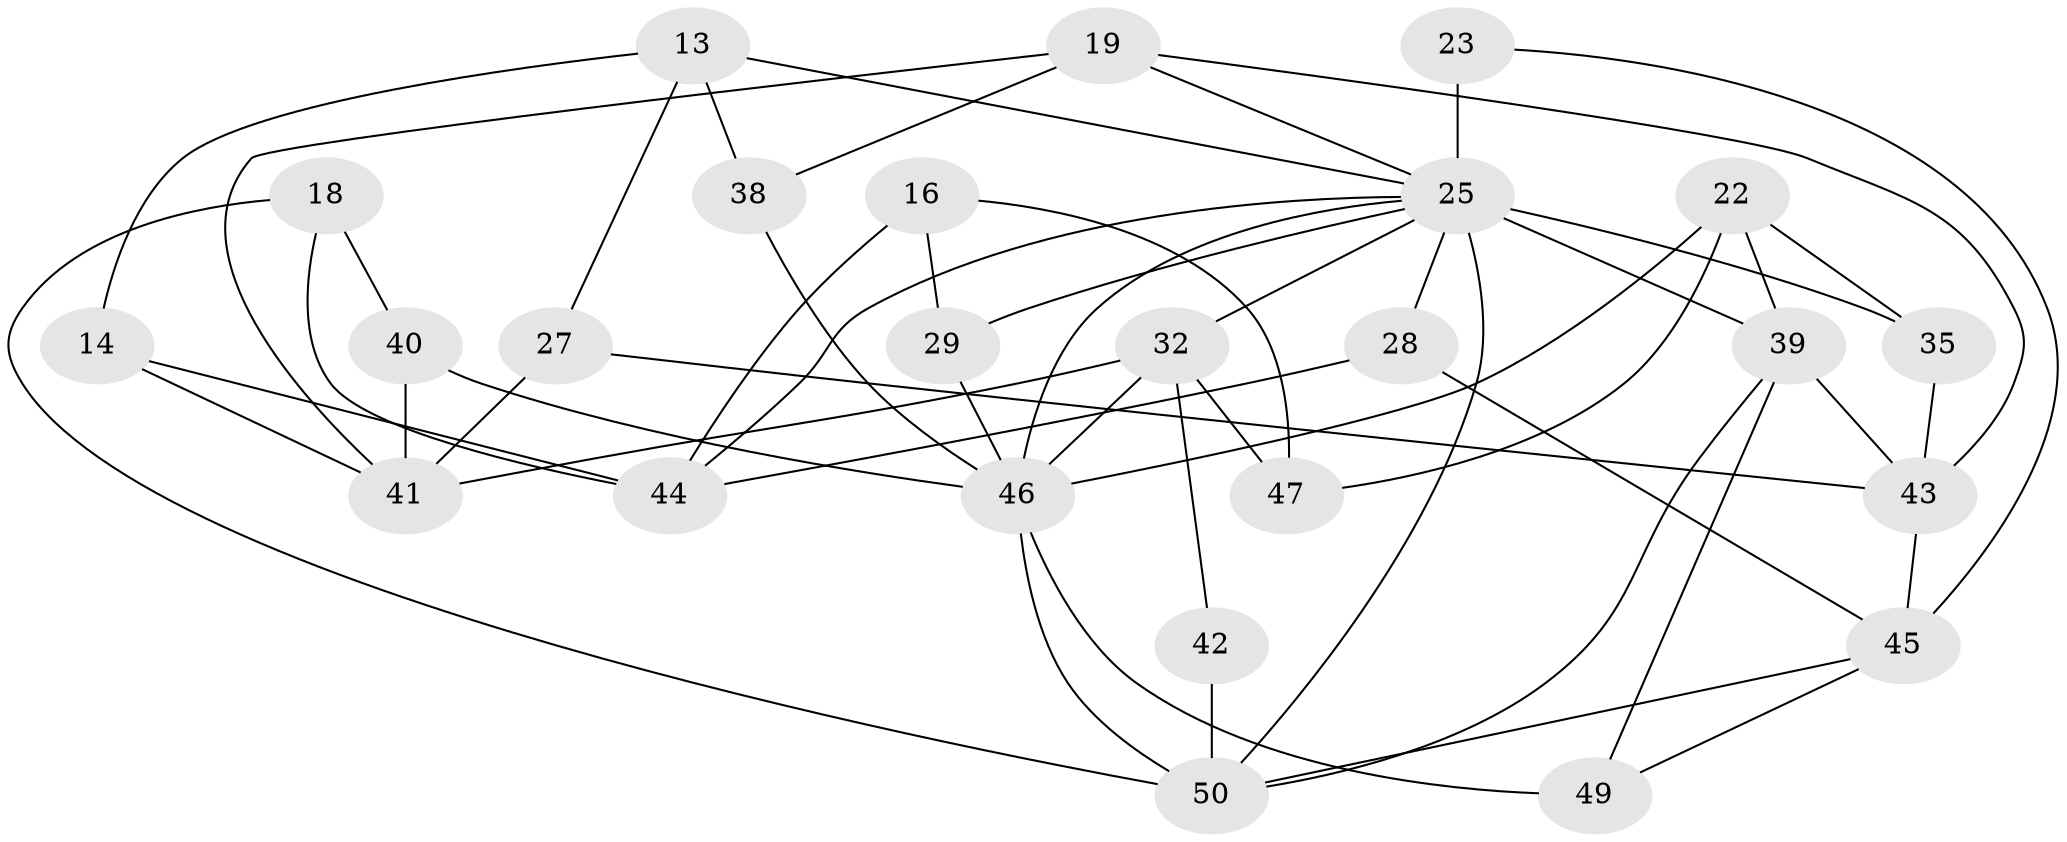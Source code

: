// original degree distribution, {4: 1.0}
// Generated by graph-tools (version 1.1) at 2025/58/03/09/25 04:58:13]
// undirected, 25 vertices, 52 edges
graph export_dot {
graph [start="1"]
  node [color=gray90,style=filled];
  13;
  14;
  16;
  18;
  19;
  22;
  23 [super="+15"];
  25 [super="+11+12+8+17"];
  27;
  28;
  29;
  32 [super="+24+31"];
  35;
  38;
  39 [super="+36+20"];
  40;
  41 [super="+10+34"];
  42;
  43 [super="+30"];
  44 [super="+9"];
  45 [super="+26"];
  46 [super="+3+33"];
  47;
  49;
  50 [super="+37+48"];
  13 -- 14;
  13 -- 27;
  13 -- 38;
  13 -- 25;
  14 -- 41 [weight=2];
  14 -- 44;
  16 -- 47;
  16 -- 44 [weight=2];
  16 -- 29;
  18 -- 40;
  18 -- 44 [weight=2];
  18 -- 50;
  19 -- 38;
  19 -- 43;
  19 -- 41;
  19 -- 25;
  22 -- 35;
  22 -- 47;
  22 -- 39;
  22 -- 46;
  23 -- 45 [weight=2];
  23 -- 25 [weight=4];
  25 -- 44;
  25 -- 29;
  25 -- 50;
  25 -- 35;
  25 -- 46;
  25 -- 32 [weight=2];
  25 -- 39 [weight=4];
  25 -- 28;
  27 -- 41 [weight=2];
  27 -- 43;
  28 -- 44 [weight=2];
  28 -- 45;
  29 -- 46 [weight=2];
  32 -- 47 [weight=2];
  32 -- 42 [weight=2];
  32 -- 46;
  32 -- 41;
  35 -- 43 [weight=2];
  38 -- 46 [weight=2];
  39 -- 50;
  39 -- 43;
  39 -- 49;
  40 -- 41 [weight=2];
  40 -- 46;
  42 -- 50 [weight=2];
  43 -- 45;
  45 -- 49;
  45 -- 50;
  46 -- 49 [weight=2];
  46 -- 50 [weight=2];
}
